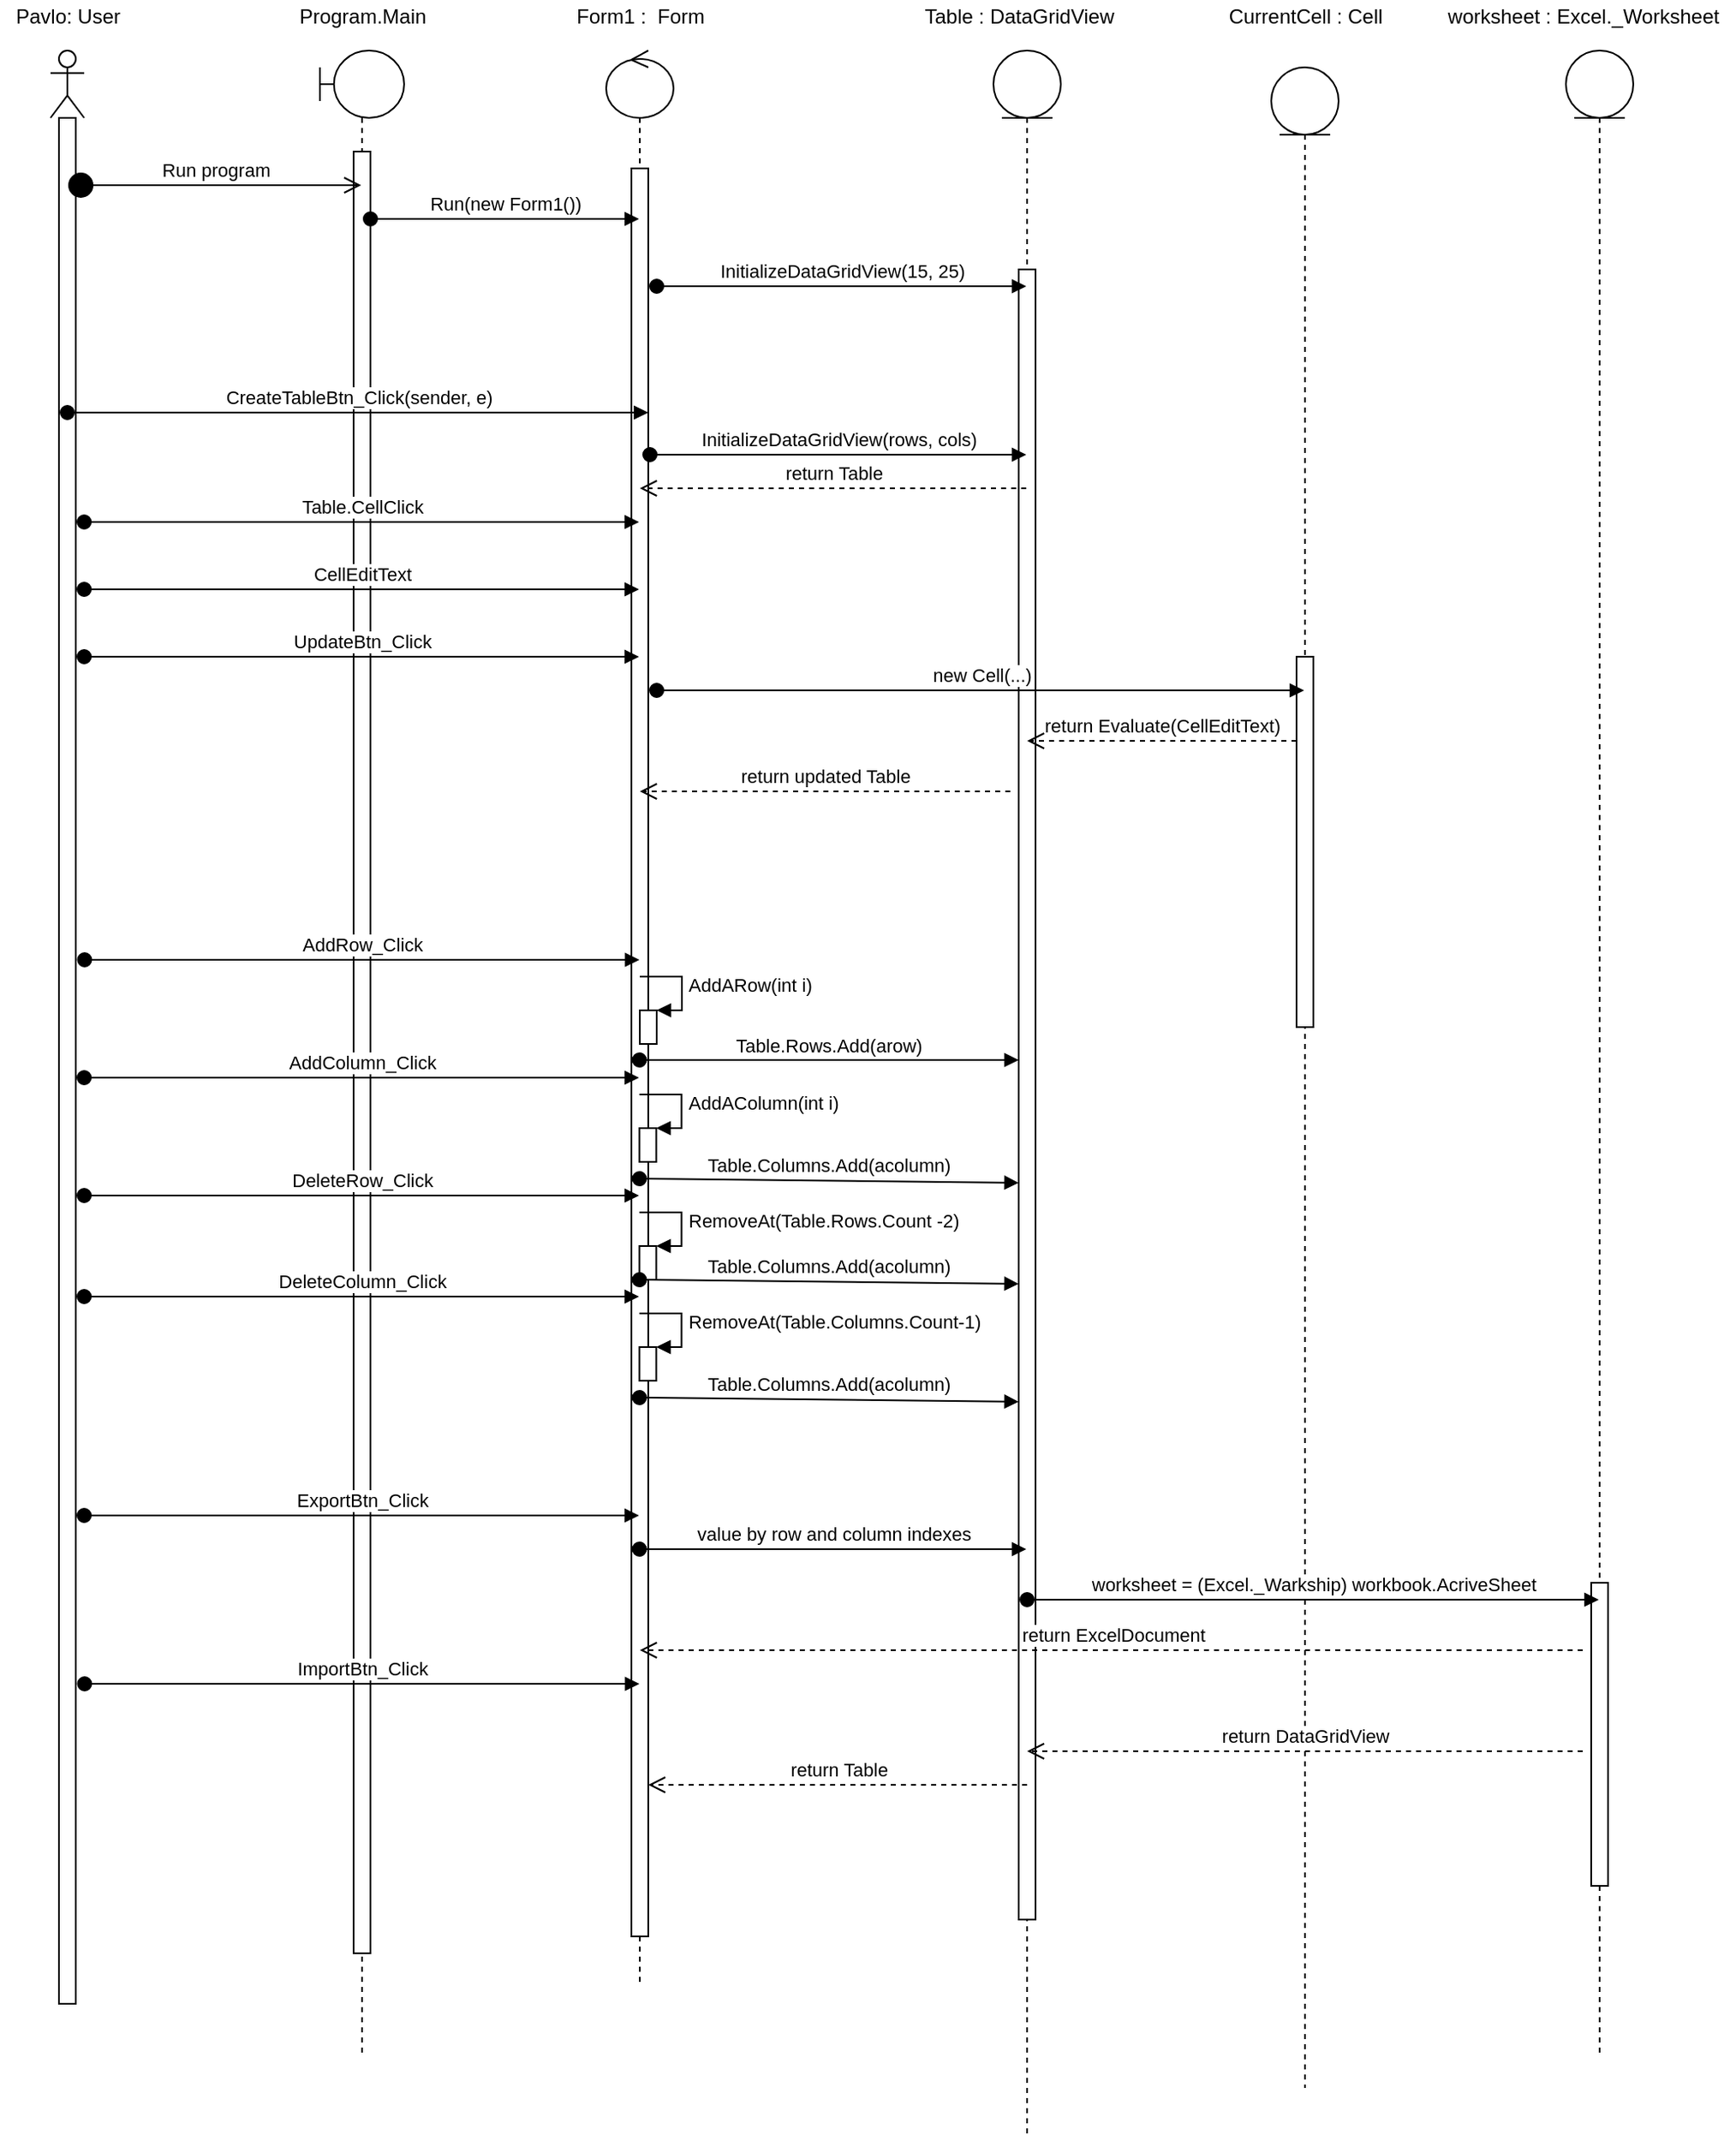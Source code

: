 <mxfile version="13.8.0" type="github">
  <diagram id="kgpKYQtTHZ0yAKxKKP6v" name="Page-1">
    <mxGraphModel dx="1350" dy="774" grid="1" gridSize="10" guides="1" tooltips="1" connect="1" arrows="1" fold="1" page="1" pageScale="1" pageWidth="850" pageHeight="1100" math="0" shadow="0">
      <root>
        <mxCell id="0" />
        <mxCell id="1" parent="0" />
        <mxCell id="bs9VvFrtfqqxm3IwWi3V-1" value="" style="shape=umlLifeline;participant=umlActor;perimeter=lifelinePerimeter;whiteSpace=wrap;html=1;container=1;collapsible=0;recursiveResize=0;verticalAlign=top;spacingTop=36;outlineConnect=0;" parent="1" vertex="1">
          <mxGeometry x="60" y="50" width="20" height="1160" as="geometry" />
        </mxCell>
        <mxCell id="bs9VvFrtfqqxm3IwWi3V-2" value="" style="html=1;points=[];perimeter=orthogonalPerimeter;" parent="bs9VvFrtfqqxm3IwWi3V-1" vertex="1">
          <mxGeometry x="5" y="40" width="10" height="1120" as="geometry" />
        </mxCell>
        <mxCell id="bs9VvFrtfqqxm3IwWi3V-3" value="" style="shape=umlLifeline;participant=umlBoundary;perimeter=lifelinePerimeter;whiteSpace=wrap;html=1;container=1;collapsible=0;recursiveResize=0;verticalAlign=top;spacingTop=36;outlineConnect=0;" parent="1" vertex="1">
          <mxGeometry x="220" y="50" width="50" height="1190" as="geometry" />
        </mxCell>
        <mxCell id="bs9VvFrtfqqxm3IwWi3V-4" value="" style="html=1;points=[];perimeter=orthogonalPerimeter;" parent="bs9VvFrtfqqxm3IwWi3V-3" vertex="1">
          <mxGeometry x="20" y="60" width="10" height="1070" as="geometry" />
        </mxCell>
        <mxCell id="bs9VvFrtfqqxm3IwWi3V-5" value="Program.Main" style="text;html=1;align=center;verticalAlign=middle;resizable=0;points=[];autosize=1;" parent="1" vertex="1">
          <mxGeometry x="200" y="20" width="90" height="20" as="geometry" />
        </mxCell>
        <mxCell id="ZdvCy4sVPoSEvoV_0ICH-1" value="Pavlo: User" style="text;html=1;align=center;verticalAlign=middle;resizable=0;points=[];autosize=1;" vertex="1" parent="1">
          <mxGeometry x="30" y="20" width="80" height="20" as="geometry" />
        </mxCell>
        <mxCell id="ZdvCy4sVPoSEvoV_0ICH-2" value="Run program" style="html=1;verticalAlign=bottom;startArrow=circle;startFill=1;endArrow=open;startSize=6;endSize=8;" edge="1" parent="1" target="bs9VvFrtfqqxm3IwWi3V-3">
          <mxGeometry width="80" relative="1" as="geometry">
            <mxPoint x="70" y="130" as="sourcePoint" />
            <mxPoint x="150" y="130" as="targetPoint" />
          </mxGeometry>
        </mxCell>
        <mxCell id="ZdvCy4sVPoSEvoV_0ICH-3" value="" style="shape=umlLifeline;participant=umlControl;perimeter=lifelinePerimeter;whiteSpace=wrap;html=1;container=1;collapsible=0;recursiveResize=0;verticalAlign=top;spacingTop=36;outlineConnect=0;" vertex="1" parent="1">
          <mxGeometry x="390" y="50" width="40" height="1150" as="geometry" />
        </mxCell>
        <mxCell id="ZdvCy4sVPoSEvoV_0ICH-5" value="" style="html=1;points=[];perimeter=orthogonalPerimeter;" vertex="1" parent="ZdvCy4sVPoSEvoV_0ICH-3">
          <mxGeometry x="15" y="70" width="10" height="1050" as="geometry" />
        </mxCell>
        <mxCell id="ZdvCy4sVPoSEvoV_0ICH-31" value="" style="html=1;points=[];perimeter=orthogonalPerimeter;" vertex="1" parent="ZdvCy4sVPoSEvoV_0ICH-3">
          <mxGeometry x="20" y="570" width="10" height="20" as="geometry" />
        </mxCell>
        <mxCell id="ZdvCy4sVPoSEvoV_0ICH-32" value="AddARow(int i)" style="edgeStyle=orthogonalEdgeStyle;html=1;align=left;spacingLeft=2;endArrow=block;rounded=0;entryX=1;entryY=0;" edge="1" target="ZdvCy4sVPoSEvoV_0ICH-31" parent="ZdvCy4sVPoSEvoV_0ICH-3">
          <mxGeometry relative="1" as="geometry">
            <mxPoint x="20" y="550" as="sourcePoint" />
            <Array as="points">
              <mxPoint x="45" y="550" />
            </Array>
          </mxGeometry>
        </mxCell>
        <mxCell id="ZdvCy4sVPoSEvoV_0ICH-4" value="Form1 :&amp;nbsp; Form" style="text;html=1;align=center;verticalAlign=middle;resizable=0;points=[];autosize=1;" vertex="1" parent="1">
          <mxGeometry x="365" y="20" width="90" height="20" as="geometry" />
        </mxCell>
        <mxCell id="ZdvCy4sVPoSEvoV_0ICH-6" value="Run(new Form1())" style="html=1;verticalAlign=bottom;startArrow=oval;startFill=1;endArrow=block;startSize=8;" edge="1" parent="1" target="ZdvCy4sVPoSEvoV_0ICH-3">
          <mxGeometry width="60" relative="1" as="geometry">
            <mxPoint x="250" y="150" as="sourcePoint" />
            <mxPoint x="310" y="150" as="targetPoint" />
          </mxGeometry>
        </mxCell>
        <mxCell id="ZdvCy4sVPoSEvoV_0ICH-9" value="CreateTableBtn_Click(sender, e)" style="html=1;verticalAlign=bottom;startArrow=oval;startFill=1;endArrow=block;startSize=8;" edge="1" parent="1" source="bs9VvFrtfqqxm3IwWi3V-1">
          <mxGeometry width="60" relative="1" as="geometry">
            <mxPoint x="80" y="240" as="sourcePoint" />
            <mxPoint x="415" y="265" as="targetPoint" />
          </mxGeometry>
        </mxCell>
        <mxCell id="ZdvCy4sVPoSEvoV_0ICH-11" value="" style="shape=umlLifeline;participant=umlEntity;perimeter=lifelinePerimeter;whiteSpace=wrap;html=1;container=1;collapsible=0;recursiveResize=0;verticalAlign=top;spacingTop=36;outlineConnect=0;" vertex="1" parent="1">
          <mxGeometry x="620" y="50" width="40" height="1240" as="geometry" />
        </mxCell>
        <mxCell id="ZdvCy4sVPoSEvoV_0ICH-12" value="" style="html=1;points=[];perimeter=orthogonalPerimeter;" vertex="1" parent="ZdvCy4sVPoSEvoV_0ICH-11">
          <mxGeometry x="15" y="130" width="10" height="980" as="geometry" />
        </mxCell>
        <mxCell id="ZdvCy4sVPoSEvoV_0ICH-13" value="Table : DataGridView" style="text;html=1;align=center;verticalAlign=middle;resizable=0;points=[];autosize=1;" vertex="1" parent="1">
          <mxGeometry x="570" y="20" width="130" height="20" as="geometry" />
        </mxCell>
        <mxCell id="ZdvCy4sVPoSEvoV_0ICH-14" value="InitializeDataGridView(15, 25)" style="html=1;verticalAlign=bottom;startArrow=oval;startFill=1;endArrow=block;startSize=8;" edge="1" parent="1" target="ZdvCy4sVPoSEvoV_0ICH-11">
          <mxGeometry width="60" relative="1" as="geometry">
            <mxPoint x="420" y="190" as="sourcePoint" />
            <mxPoint x="480" y="190" as="targetPoint" />
          </mxGeometry>
        </mxCell>
        <mxCell id="ZdvCy4sVPoSEvoV_0ICH-16" value="InitializeDataGridView(rows, cols)" style="html=1;verticalAlign=bottom;startArrow=oval;startFill=1;endArrow=block;startSize=8;" edge="1" parent="1" target="ZdvCy4sVPoSEvoV_0ICH-11">
          <mxGeometry width="60" relative="1" as="geometry">
            <mxPoint x="416" y="290" as="sourcePoint" />
            <mxPoint x="579.5" y="190" as="targetPoint" />
            <Array as="points">
              <mxPoint x="500" y="290" />
              <mxPoint x="510" y="290" />
            </Array>
          </mxGeometry>
        </mxCell>
        <mxCell id="ZdvCy4sVPoSEvoV_0ICH-17" value="Table.CellClick" style="html=1;verticalAlign=bottom;startArrow=oval;startFill=1;endArrow=block;startSize=8;" edge="1" parent="1" target="ZdvCy4sVPoSEvoV_0ICH-3">
          <mxGeometry width="60" relative="1" as="geometry">
            <mxPoint x="80" y="330" as="sourcePoint" />
            <mxPoint x="140" y="330" as="targetPoint" />
          </mxGeometry>
        </mxCell>
        <mxCell id="ZdvCy4sVPoSEvoV_0ICH-18" value="CellEditText" style="html=1;verticalAlign=bottom;startArrow=oval;startFill=1;endArrow=block;startSize=8;" edge="1" parent="1" target="ZdvCy4sVPoSEvoV_0ICH-3">
          <mxGeometry width="60" relative="1" as="geometry">
            <mxPoint x="80" y="370" as="sourcePoint" />
            <mxPoint x="140" y="370" as="targetPoint" />
          </mxGeometry>
        </mxCell>
        <mxCell id="ZdvCy4sVPoSEvoV_0ICH-19" value="" style="shape=umlLifeline;participant=umlEntity;perimeter=lifelinePerimeter;whiteSpace=wrap;html=1;container=1;collapsible=0;recursiveResize=0;verticalAlign=top;spacingTop=36;outlineConnect=0;" vertex="1" parent="1">
          <mxGeometry x="785" y="60" width="40" height="1200" as="geometry" />
        </mxCell>
        <mxCell id="ZdvCy4sVPoSEvoV_0ICH-20" value="" style="html=1;points=[];perimeter=orthogonalPerimeter;" vertex="1" parent="ZdvCy4sVPoSEvoV_0ICH-19">
          <mxGeometry x="15" y="350" width="10" height="220" as="geometry" />
        </mxCell>
        <mxCell id="ZdvCy4sVPoSEvoV_0ICH-21" value="CurrentCell : Cell" style="text;html=1;align=center;verticalAlign=middle;resizable=0;points=[];autosize=1;" vertex="1" parent="1">
          <mxGeometry x="750" y="20" width="110" height="20" as="geometry" />
        </mxCell>
        <mxCell id="ZdvCy4sVPoSEvoV_0ICH-25" value="UpdateBtn_Click" style="html=1;verticalAlign=bottom;startArrow=oval;startFill=1;endArrow=block;startSize=8;" edge="1" parent="1" target="ZdvCy4sVPoSEvoV_0ICH-3">
          <mxGeometry width="60" relative="1" as="geometry">
            <mxPoint x="80" y="410" as="sourcePoint" />
            <mxPoint x="140" y="410" as="targetPoint" />
          </mxGeometry>
        </mxCell>
        <mxCell id="ZdvCy4sVPoSEvoV_0ICH-26" value="new Cell(...)" style="html=1;verticalAlign=bottom;startArrow=oval;startFill=1;endArrow=block;startSize=8;" edge="1" parent="1" target="ZdvCy4sVPoSEvoV_0ICH-19">
          <mxGeometry width="60" relative="1" as="geometry">
            <mxPoint x="420" y="430" as="sourcePoint" />
            <mxPoint x="480" y="430" as="targetPoint" />
          </mxGeometry>
        </mxCell>
        <mxCell id="ZdvCy4sVPoSEvoV_0ICH-27" value="return Table" style="html=1;verticalAlign=bottom;endArrow=open;dashed=1;endSize=8;" edge="1" parent="1" source="ZdvCy4sVPoSEvoV_0ICH-11" target="ZdvCy4sVPoSEvoV_0ICH-3">
          <mxGeometry x="-0.003" relative="1" as="geometry">
            <mxPoint x="590" y="320" as="sourcePoint" />
            <mxPoint x="510" y="320" as="targetPoint" />
            <Array as="points">
              <mxPoint x="510" y="310" />
            </Array>
            <mxPoint as="offset" />
          </mxGeometry>
        </mxCell>
        <mxCell id="ZdvCy4sVPoSEvoV_0ICH-30" value="AddRow_Click" style="html=1;verticalAlign=bottom;startArrow=oval;startFill=1;endArrow=block;startSize=8;" edge="1" parent="1">
          <mxGeometry width="60" relative="1" as="geometry">
            <mxPoint x="80.25" y="590" as="sourcePoint" />
            <mxPoint x="409.75" y="590" as="targetPoint" />
          </mxGeometry>
        </mxCell>
        <mxCell id="ZdvCy4sVPoSEvoV_0ICH-33" value="" style="html=1;points=[];perimeter=orthogonalPerimeter;" vertex="1" parent="1">
          <mxGeometry x="409.75" y="690" width="10" height="20" as="geometry" />
        </mxCell>
        <mxCell id="ZdvCy4sVPoSEvoV_0ICH-34" value="AddAColumn(int i)" style="edgeStyle=orthogonalEdgeStyle;html=1;align=left;spacingLeft=2;endArrow=block;rounded=0;entryX=1;entryY=0;" edge="1" parent="1" target="ZdvCy4sVPoSEvoV_0ICH-33">
          <mxGeometry relative="1" as="geometry">
            <mxPoint x="409.75" y="670" as="sourcePoint" />
            <Array as="points">
              <mxPoint x="434.75" y="670" />
            </Array>
          </mxGeometry>
        </mxCell>
        <mxCell id="ZdvCy4sVPoSEvoV_0ICH-35" value="AddColumn_Click" style="html=1;verticalAlign=bottom;startArrow=oval;startFill=1;endArrow=block;startSize=8;" edge="1" parent="1">
          <mxGeometry width="60" relative="1" as="geometry">
            <mxPoint x="80" y="660" as="sourcePoint" />
            <mxPoint x="409.5" y="660" as="targetPoint" />
          </mxGeometry>
        </mxCell>
        <mxCell id="ZdvCy4sVPoSEvoV_0ICH-36" value="" style="html=1;points=[];perimeter=orthogonalPerimeter;" vertex="1" parent="1">
          <mxGeometry x="409.75" y="760" width="10" height="20" as="geometry" />
        </mxCell>
        <mxCell id="ZdvCy4sVPoSEvoV_0ICH-37" value="RemoveAt(Table.Rows.Count -2)" style="edgeStyle=orthogonalEdgeStyle;html=1;align=left;spacingLeft=2;endArrow=block;rounded=0;entryX=1;entryY=0;" edge="1" parent="1" target="ZdvCy4sVPoSEvoV_0ICH-36">
          <mxGeometry relative="1" as="geometry">
            <mxPoint x="409.75" y="740" as="sourcePoint" />
            <Array as="points">
              <mxPoint x="434.75" y="740" />
            </Array>
          </mxGeometry>
        </mxCell>
        <mxCell id="ZdvCy4sVPoSEvoV_0ICH-38" value="DeleteRow_Click" style="html=1;verticalAlign=bottom;startArrow=oval;startFill=1;endArrow=block;startSize=8;" edge="1" parent="1">
          <mxGeometry width="60" relative="1" as="geometry">
            <mxPoint x="80" y="730" as="sourcePoint" />
            <mxPoint x="409.5" y="730" as="targetPoint" />
          </mxGeometry>
        </mxCell>
        <mxCell id="ZdvCy4sVPoSEvoV_0ICH-39" value="" style="html=1;points=[];perimeter=orthogonalPerimeter;" vertex="1" parent="1">
          <mxGeometry x="409.75" y="820" width="10" height="20" as="geometry" />
        </mxCell>
        <mxCell id="ZdvCy4sVPoSEvoV_0ICH-40" value="RemoveAt(Table.Columns.Count-1)" style="edgeStyle=orthogonalEdgeStyle;html=1;align=left;spacingLeft=2;endArrow=block;rounded=0;entryX=1;entryY=0;" edge="1" parent="1" target="ZdvCy4sVPoSEvoV_0ICH-39">
          <mxGeometry relative="1" as="geometry">
            <mxPoint x="409.75" y="800" as="sourcePoint" />
            <Array as="points">
              <mxPoint x="434.75" y="800" />
            </Array>
          </mxGeometry>
        </mxCell>
        <mxCell id="ZdvCy4sVPoSEvoV_0ICH-41" value="DeleteColumn_Click" style="html=1;verticalAlign=bottom;startArrow=oval;startFill=1;endArrow=block;startSize=8;" edge="1" parent="1">
          <mxGeometry width="60" relative="1" as="geometry">
            <mxPoint x="80" y="790" as="sourcePoint" />
            <mxPoint x="409.5" y="790" as="targetPoint" />
          </mxGeometry>
        </mxCell>
        <mxCell id="ZdvCy4sVPoSEvoV_0ICH-42" value="Table.Rows.Add(arow)" style="html=1;verticalAlign=bottom;startArrow=oval;startFill=1;endArrow=block;startSize=8;" edge="1" parent="1" target="ZdvCy4sVPoSEvoV_0ICH-12">
          <mxGeometry width="60" relative="1" as="geometry">
            <mxPoint x="409.75" y="649.5" as="sourcePoint" />
            <mxPoint x="469.75" y="649.5" as="targetPoint" />
          </mxGeometry>
        </mxCell>
        <mxCell id="ZdvCy4sVPoSEvoV_0ICH-43" value="Table.Columns.Add(acolumn)" style="html=1;verticalAlign=bottom;startArrow=oval;startFill=1;endArrow=block;startSize=8;entryX=0;entryY=0.689;entryDx=0;entryDy=0;entryPerimeter=0;" edge="1" parent="1">
          <mxGeometry width="60" relative="1" as="geometry">
            <mxPoint x="409.75" y="720" as="sourcePoint" />
            <mxPoint x="635" y="722.465" as="targetPoint" />
          </mxGeometry>
        </mxCell>
        <mxCell id="ZdvCy4sVPoSEvoV_0ICH-44" value="Table.Columns.Add(acolumn)" style="html=1;verticalAlign=bottom;startArrow=oval;startFill=1;endArrow=block;startSize=8;entryX=0;entryY=0.689;entryDx=0;entryDy=0;entryPerimeter=0;" edge="1" parent="1">
          <mxGeometry width="60" relative="1" as="geometry">
            <mxPoint x="409.75" y="780" as="sourcePoint" />
            <mxPoint x="635" y="782.465" as="targetPoint" />
          </mxGeometry>
        </mxCell>
        <mxCell id="ZdvCy4sVPoSEvoV_0ICH-45" value="Table.Columns.Add(acolumn)" style="html=1;verticalAlign=bottom;startArrow=oval;startFill=1;endArrow=block;startSize=8;entryX=0;entryY=0.689;entryDx=0;entryDy=0;entryPerimeter=0;" edge="1" parent="1">
          <mxGeometry width="60" relative="1" as="geometry">
            <mxPoint x="409.75" y="850" as="sourcePoint" />
            <mxPoint x="635" y="852.465" as="targetPoint" />
          </mxGeometry>
        </mxCell>
        <mxCell id="ZdvCy4sVPoSEvoV_0ICH-46" value="ExportBtn_Click" style="html=1;verticalAlign=bottom;startArrow=oval;startFill=1;endArrow=block;startSize=8;" edge="1" parent="1">
          <mxGeometry width="60" relative="1" as="geometry">
            <mxPoint x="80" y="920" as="sourcePoint" />
            <mxPoint x="409.5" y="920" as="targetPoint" />
          </mxGeometry>
        </mxCell>
        <mxCell id="ZdvCy4sVPoSEvoV_0ICH-47" value="value by row and column indexes" style="html=1;verticalAlign=bottom;startArrow=oval;startFill=1;endArrow=block;startSize=8;" edge="1" parent="1" target="ZdvCy4sVPoSEvoV_0ICH-11">
          <mxGeometry width="60" relative="1" as="geometry">
            <mxPoint x="409.75" y="940" as="sourcePoint" />
            <mxPoint x="469.75" y="940" as="targetPoint" />
          </mxGeometry>
        </mxCell>
        <mxCell id="ZdvCy4sVPoSEvoV_0ICH-48" value="ImportBtn_Click" style="html=1;verticalAlign=bottom;startArrow=oval;startFill=1;endArrow=block;startSize=8;" edge="1" parent="1">
          <mxGeometry width="60" relative="1" as="geometry">
            <mxPoint x="80.25" y="1020" as="sourcePoint" />
            <mxPoint x="409.75" y="1020" as="targetPoint" />
          </mxGeometry>
        </mxCell>
        <mxCell id="ZdvCy4sVPoSEvoV_0ICH-49" value="" style="shape=umlLifeline;participant=umlEntity;perimeter=lifelinePerimeter;whiteSpace=wrap;html=1;container=1;collapsible=0;recursiveResize=0;verticalAlign=top;spacingTop=36;outlineConnect=0;" vertex="1" parent="1">
          <mxGeometry x="960" y="50" width="40" height="1190" as="geometry" />
        </mxCell>
        <mxCell id="ZdvCy4sVPoSEvoV_0ICH-50" value="" style="html=1;points=[];perimeter=orthogonalPerimeter;" vertex="1" parent="ZdvCy4sVPoSEvoV_0ICH-49">
          <mxGeometry x="15" y="910" width="10" height="180" as="geometry" />
        </mxCell>
        <mxCell id="ZdvCy4sVPoSEvoV_0ICH-51" value="worksheet : Excel._Worksheet" style="text;html=1;align=center;verticalAlign=middle;resizable=0;points=[];autosize=1;" vertex="1" parent="1">
          <mxGeometry x="880" y="20" width="180" height="20" as="geometry" />
        </mxCell>
        <mxCell id="ZdvCy4sVPoSEvoV_0ICH-52" value="worksheet = (Excel._Warkship) workbook.AcriveSheet" style="html=1;verticalAlign=bottom;startArrow=oval;startFill=1;endArrow=block;startSize=8;" edge="1" parent="1" target="ZdvCy4sVPoSEvoV_0ICH-49">
          <mxGeometry width="60" relative="1" as="geometry">
            <mxPoint x="640" y="970" as="sourcePoint" />
            <mxPoint x="700" y="970" as="targetPoint" />
          </mxGeometry>
        </mxCell>
        <mxCell id="ZdvCy4sVPoSEvoV_0ICH-53" value="return ExcelDocument" style="html=1;verticalAlign=bottom;endArrow=open;dashed=1;endSize=8;" edge="1" parent="1" target="ZdvCy4sVPoSEvoV_0ICH-3">
          <mxGeometry x="-0.001" relative="1" as="geometry">
            <mxPoint x="970" y="1000" as="sourcePoint" />
            <mxPoint x="890" y="1000" as="targetPoint" />
            <mxPoint as="offset" />
          </mxGeometry>
        </mxCell>
        <mxCell id="ZdvCy4sVPoSEvoV_0ICH-55" value="return DataGridView" style="html=1;verticalAlign=bottom;endArrow=open;dashed=1;endSize=8;" edge="1" parent="1" target="ZdvCy4sVPoSEvoV_0ICH-11">
          <mxGeometry relative="1" as="geometry">
            <mxPoint x="970" y="1060" as="sourcePoint" />
            <mxPoint x="890" y="1060" as="targetPoint" />
          </mxGeometry>
        </mxCell>
        <mxCell id="ZdvCy4sVPoSEvoV_0ICH-56" value="return Table" style="html=1;verticalAlign=bottom;endArrow=open;dashed=1;endSize=8;" edge="1" parent="1" target="ZdvCy4sVPoSEvoV_0ICH-5">
          <mxGeometry relative="1" as="geometry">
            <mxPoint x="640" y="1080" as="sourcePoint" />
            <mxPoint x="560" y="1080" as="targetPoint" />
          </mxGeometry>
        </mxCell>
        <mxCell id="ZdvCy4sVPoSEvoV_0ICH-57" value="return Evaluate(CellEditText)" style="html=1;verticalAlign=bottom;endArrow=open;dashed=1;endSize=8;" edge="1" parent="1" target="ZdvCy4sVPoSEvoV_0ICH-11">
          <mxGeometry relative="1" as="geometry">
            <mxPoint x="800" y="460" as="sourcePoint" />
            <mxPoint x="720" y="460" as="targetPoint" />
          </mxGeometry>
        </mxCell>
        <mxCell id="ZdvCy4sVPoSEvoV_0ICH-58" value="return updated Table" style="html=1;verticalAlign=bottom;endArrow=open;dashed=1;endSize=8;" edge="1" parent="1" target="ZdvCy4sVPoSEvoV_0ICH-3">
          <mxGeometry x="-0.002" relative="1" as="geometry">
            <mxPoint x="630" y="490" as="sourcePoint" />
            <mxPoint x="550" y="490" as="targetPoint" />
            <mxPoint as="offset" />
          </mxGeometry>
        </mxCell>
      </root>
    </mxGraphModel>
  </diagram>
</mxfile>
